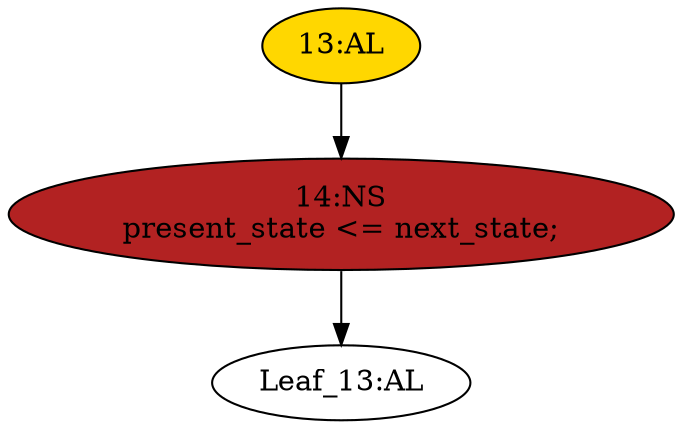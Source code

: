 strict digraph "" {
	node [label="\N"];
	"Leaf_13:AL"	[def_var="['present_state']",
		label="Leaf_13:AL"];
	"13:AL"	[ast="<pyverilog.vparser.ast.Always object at 0x7efc79acc150>",
		clk_sens=True,
		fillcolor=gold,
		label="13:AL",
		sens="['clk']",
		statements="[]",
		style=filled,
		typ=Always,
		use_var="['next_state']"];
	"14:NS"	[ast="<pyverilog.vparser.ast.NonblockingSubstitution object at 0x7efc79acc250>",
		fillcolor=firebrick,
		label="14:NS
present_state <= next_state;",
		statements="[<pyverilog.vparser.ast.NonblockingSubstitution object at 0x7efc79acc250>]",
		style=filled,
		typ=NonblockingSubstitution];
	"13:AL" -> "14:NS"	[cond="[]",
		lineno=None];
	"14:NS" -> "Leaf_13:AL"	[cond="[]",
		lineno=None];
}
